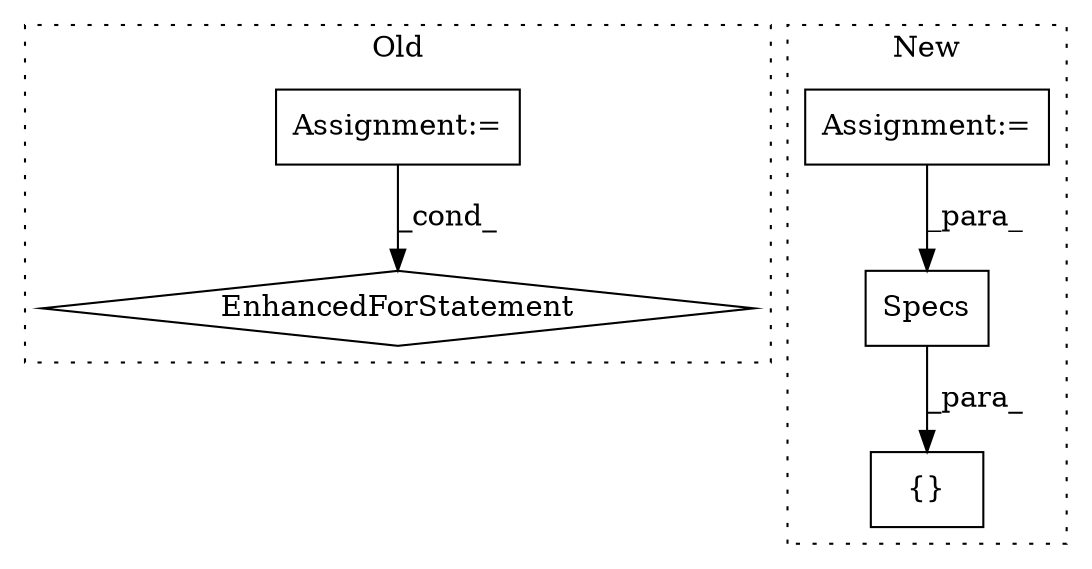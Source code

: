 digraph G {
subgraph cluster0 {
1 [label="EnhancedForStatement" a="70" s="1431,1526" l="63,2" shape="diamond"];
3 [label="Assignment:=" a="7" s="1188" l="1" shape="box"];
label = "Old";
style="dotted";
}
subgraph cluster1 {
2 [label="Specs" a="32" s="1482,1493" l="6,1" shape="box"];
4 [label="{}" a="4" s="1481,1494" l="1,1" shape="box"];
5 [label="Assignment:=" a="7" s="1299" l="6" shape="box"];
label = "New";
style="dotted";
}
2 -> 4 [label="_para_"];
3 -> 1 [label="_cond_"];
5 -> 2 [label="_para_"];
}